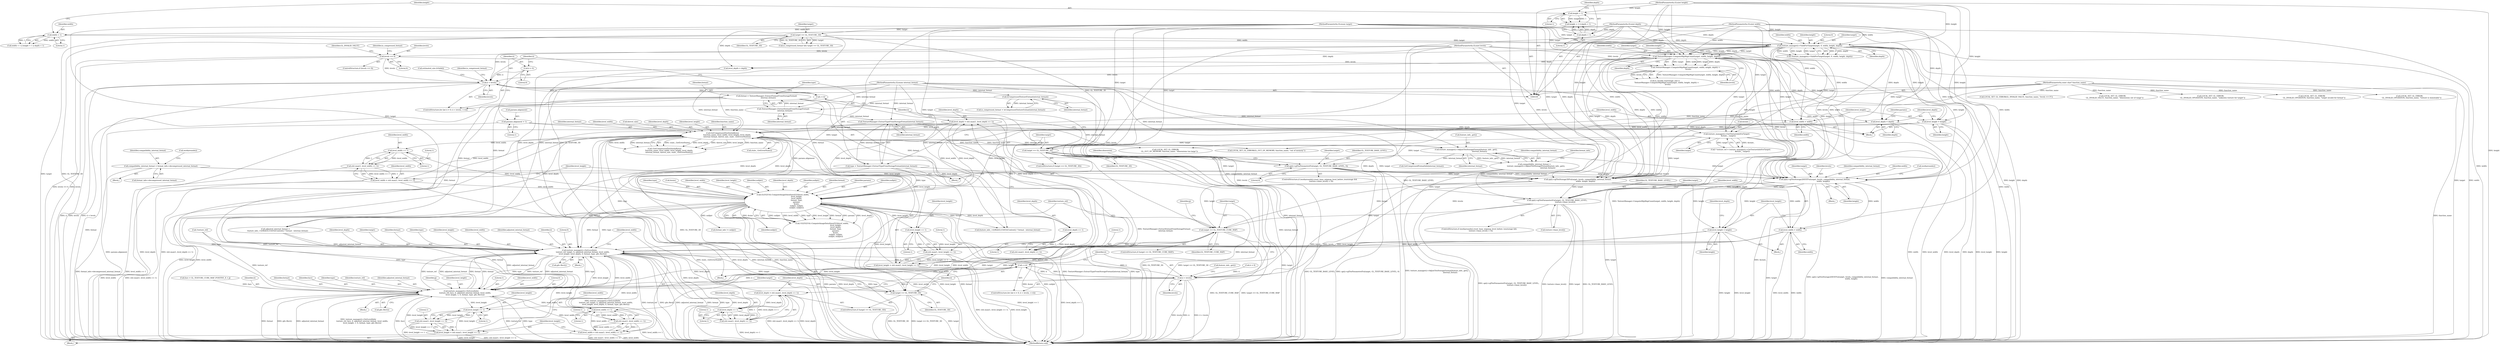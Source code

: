 digraph "1_Chrome_385508dc888ef15d272cdd2705b17996abc519d6_0@del" {
"1000378" [label="(Call,api()->glTexStorage2DEXTFn(target, levels, compatibility_internal_format,\n                               width, height))"];
"1000369" [label="(Call,api()->glTexParameteriFn(target, GL_TEXTURE_BASE_LEVEL, 0))"];
"1000178" [label="(Call,texture_manager()->GetTextureInfoForTarget(\n      &state_, target))"];
"1000163" [label="(Call,TextureManager::ComputeMipMapCount(target, width, height, depth))"];
"1000154" [label="(Call,texture_manager()->ValidForTarget(target, 0, width, height, depth))"];
"1000128" [label="(Call,target == GL_TEXTURE_3D)"];
"1000101" [label="(MethodParameterIn,GLenum target)"];
"1000141" [label="(Call,width < 1)"];
"1000104" [label="(MethodParameterIn,GLsizei width)"];
"1000145" [label="(Call,height < 1)"];
"1000105" [label="(MethodParameterIn,GLsizei height)"];
"1000148" [label="(Call,depth < 1)"];
"1000106" [label="(MethodParameterIn,GLsizei depth)"];
"1000316" [label="(Call,target == GL_TEXTURE_3D)"];
"1000246" [label="(Call,ii < levels)"];
"1000243" [label="(Call,ii = 0)"];
"1000249" [label="(Call,++ii)"];
"1000162" [label="(Call,TextureManager::ComputeMipMapCount(target, width, height, depth) <\n          levels)"];
"1000111" [label="(Call,levels == 0)"];
"1000102" [label="(MethodParameterIn,GLsizei levels)"];
"1000356" [label="(Call,compatibility_internal_format = format_info->decompressed_internal_format)"];
"1000336" [label="(Call,compatibility_internal_format =\n      texture_manager()->AdjustTexStorageFormat(feature_info_.get(),\n                                                internal_format))"];
"1000338" [label="(Call,texture_manager()->AdjustTexStorageFormat(feature_info_.get(),\n                                                internal_format))"];
"1000259" [label="(Call,GetCompressedTexSizeInBytes(\n                function_name, level_width, level_height, level_depth,\n                internal_format, &level_size, state_.GetErrorState()))"];
"1000108" [label="(MethodParameterIn,const char* function_name)"];
"1000301" [label="(Call,level_width = std::max(1, level_width >> 1))"];
"1000303" [label="(Call,std::max(1, level_width >> 1))"];
"1000305" [label="(Call,level_width >> 1)"];
"1000279" [label="(Call,GLES2Util::ComputeImageDataSizesES3(level_width,\n                                                 level_height,\n                                                 level_depth,\n                                                 format, type,\n                                                 params,\n                                                 &size,\n                                                 nullptr, nullptr,\n                                                 nullptr, nullptr))"];
"1000223" [label="(Call,level_width = width)"];
"1000308" [label="(Call,level_height = std::max(1, level_height >> 1))"];
"1000310" [label="(Call,std::max(1, level_height >> 1))"];
"1000312" [label="(Call,level_height >> 1)"];
"1000227" [label="(Call,level_height = height)"];
"1000231" [label="(Call,level_depth = depth)"];
"1000319" [label="(Call,level_depth = std::max(1, level_depth >> 1))"];
"1000321" [label="(Call,std::max(1, level_depth >> 1))"];
"1000323" [label="(Call,level_depth >> 1)"];
"1000212" [label="(Call,format = TextureManager::ExtractFormatFromStorageFormat(\n      internal_format))"];
"1000214" [label="(Call,TextureManager::ExtractFormatFromStorageFormat(\n      internal_format))"];
"1000123" [label="(Call,IsCompressedTextureFormat(internal_format))"];
"1000103" [label="(MethodParameterIn,GLenum internal_format)"];
"1000217" [label="(Call,type = TextureManager::ExtractTypeFromStorageFormat(internal_format))"];
"1000219" [label="(Call,TextureManager::ExtractTypeFromStorageFormat(internal_format))"];
"1000236" [label="(Call,params.alignment = 1)"];
"1000401" [label="(Call,api()->glTexParameteriFn(target, GL_TEXTURE_BASE_LEVEL,\n                             texture->base_level()))"];
"1000437" [label="(Call,target == GL_TEXTURE_CUBE_MAP)"];
"1000472" [label="(Call,texture_manager()->SetLevelInfo(\n            texture_ref, target, ii, adjusted_internal_format, level_width,\n            level_height, level_depth, 0, format, type, gfx::Rect()))"];
"1000433" [label="(Call,++ii)"];
"1000430" [label="(Call,ii < levels)"];
"1000458" [label="(Call,texture_manager()->SetLevelInfo(\n              texture_ref, face, ii, adjusted_internal_format, level_width,\n              level_height, 1, 0, format, type, gfx::Rect()))"];
"1000488" [label="(Call,level_width >> 1)"];
"1000486" [label="(Call,std::max(1, level_width >> 1))"];
"1000484" [label="(Call,level_width = std::max(1, level_width >> 1))"];
"1000495" [label="(Call,level_height >> 1)"];
"1000493" [label="(Call,std::max(1, level_height >> 1))"];
"1000491" [label="(Call,level_height = std::max(1, level_height >> 1))"];
"1000499" [label="(Call,target == GL_TEXTURE_3D)"];
"1000506" [label="(Call,level_depth >> 1)"];
"1000504" [label="(Call,std::max(1, level_depth >> 1))"];
"1000502" [label="(Call,level_depth = std::max(1, level_depth >> 1))"];
"1000407" [label="(Call,level_width = width)"];
"1000411" [label="(Call,level_height = height)"];
"1000405" [label="(Block,)"];
"1000149" [label="(Identifier,depth)"];
"1000145" [label="(Call,height < 1)"];
"1000262" [label="(Identifier,level_height)"];
"1000215" [label="(Identifier,internal_format)"];
"1000505" [label="(Literal,1)"];
"1000377" [label="(Block,)"];
"1000433" [label="(Call,++ii)"];
"1000307" [label="(Literal,1)"];
"1000419" [label="(Call,adjusted_internal_format =\n        feature_info_->IsWebGL1OrES2Context() ? format : internal_format)"];
"1000435" [label="(Block,)"];
"1000508" [label="(Literal,1)"];
"1000106" [label="(MethodParameterIn,GLsizei depth)"];
"1000284" [label="(Identifier,type)"];
"1000123" [label="(Call,IsCompressedTextureFormat(internal_format))"];
"1000477" [label="(Identifier,level_width)"];
"1000231" [label="(Call,level_depth = depth)"];
"1000153" [label="(Call,!texture_manager()->ValidForTarget(target, 0, width, height, depth))"];
"1000467" [label="(Identifier,format)"];
"1000124" [label="(Identifier,internal_format)"];
"1000340" [label="(Identifier,internal_format)"];
"1000458" [label="(Call,texture_manager()->SetLevelInfo(\n              texture_ref, face, ii, adjusted_internal_format, level_width,\n              level_height, 1, 0, format, type, gfx::Rect()))"];
"1000140" [label="(Call,width < 1 || height < 1 || depth < 1)"];
"1000108" [label="(MethodParameterIn,const char* function_name)"];
"1000260" [label="(Identifier,function_name)"];
"1000166" [label="(Identifier,height)"];
"1000240" [label="(Literal,1)"];
"1000264" [label="(Identifier,internal_format)"];
"1000286" [label="(Call,&size)"];
"1000506" [label="(Call,level_depth >> 1)"];
"1000224" [label="(Identifier,level_width)"];
"1000460" [label="(Identifier,face)"];
"1000336" [label="(Call,compatibility_internal_format =\n      texture_manager()->AdjustTexStorageFormat(feature_info_.get(),\n                                                internal_format))"];
"1000244" [label="(Identifier,ii)"];
"1000496" [label="(Identifier,level_height)"];
"1000328" [label="(Call,estimated_size.IsValid())"];
"1000148" [label="(Call,depth < 1)"];
"1000468" [label="(Identifier,type)"];
"1000489" [label="(Identifier,level_width)"];
"1000126" [label="(Call,is_compressed_format && target == GL_TEXTURE_3D)"];
"1000338" [label="(Call,texture_manager()->AdjustTexStorageFormat(feature_info_.get(),\n                                                internal_format))"];
"1000159" [label="(Identifier,depth)"];
"1000146" [label="(Identifier,height)"];
"1000179" [label="(Call,&state_)"];
"1000267" [label="(Call,state_.GetErrorState())"];
"1000379" [label="(Identifier,target)"];
"1000157" [label="(Identifier,width)"];
"1000158" [label="(Identifier,height)"];
"1000476" [label="(Identifier,adjusted_internal_format)"];
"1000143" [label="(Literal,1)"];
"1000279" [label="(Call,GLES2Util::ComputeImageDataSizesES3(level_width,\n                                                 level_height,\n                                                 level_depth,\n                                                 format, type,\n                                                 params,\n                                                 &size,\n                                                 nullptr, nullptr,\n                                                 nullptr, nullptr))"];
"1000178" [label="(Call,texture_manager()->GetTextureInfoForTarget(\n      &state_, target))"];
"1000183" [label="(Call,!texture_ref)"];
"1000490" [label="(Literal,1)"];
"1000500" [label="(Identifier,target)"];
"1000111" [label="(Call,levels == 0)"];
"1000311" [label="(Literal,1)"];
"1000229" [label="(Identifier,height)"];
"1000248" [label="(Identifier,levels)"];
"1000101" [label="(MethodParameterIn,GLenum target)"];
"1000402" [label="(Identifier,target)"];
"1000109" [label="(Block,)"];
"1000112" [label="(Identifier,levels)"];
"1000330" [label="(Call,LOCAL_SET_GL_ERROR(GL_OUT_OF_MEMORY, function_name, \"out of memory\"))"];
"1000225" [label="(Identifier,width)"];
"1000321" [label="(Call,std::max(1, level_depth >> 1))"];
"1000438" [label="(Identifier,target)"];
"1000425" [label="(ControlStructure,for (int ii = 0; ii < levels; ++ii))"];
"1000475" [label="(Identifier,ii)"];
"1000317" [label="(Identifier,target)"];
"1000250" [label="(Identifier,ii)"];
"1000291" [label="(Identifier,nullptr)"];
"1000218" [label="(Identifier,type)"];
"1000162" [label="(Call,TextureManager::ComputeMipMapCount(target, width, height, depth) <\n          levels)"];
"1000502" [label="(Call,level_depth = std::max(1, level_depth >> 1))"];
"1000408" [label="(Identifier,level_width)"];
"1000494" [label="(Literal,1)"];
"1000132" [label="(Call,LOCAL_SET_GL_ERROR(\n        GL_INVALID_OPERATION, function_name, \"target invalid for format\"))"];
"1000407" [label="(Call,level_width = width)"];
"1000480" [label="(Literal,0)"];
"1000214" [label="(Call,TextureManager::ExtractFormatFromStorageFormat(\n      internal_format))"];
"1000380" [label="(Identifier,levels)"];
"1000304" [label="(Literal,1)"];
"1000319" [label="(Call,level_depth = std::max(1, level_depth >> 1))"];
"1000181" [label="(Identifier,target)"];
"1000160" [label="(Call,is_invalid_texstorage_size ||\n      TextureManager::ComputeMipMapCount(target, width, height, depth) <\n          levels)"];
"1000483" [label="(Call,gfx::Rect())"];
"1000403" [label="(Identifier,GL_TEXTURE_BASE_LEVEL)"];
"1000495" [label="(Call,level_height >> 1)"];
"1000459" [label="(Identifier,texture_ref)"];
"1000301" [label="(Call,level_width = std::max(1, level_width >> 1))"];
"1000251" [label="(Block,)"];
"1000381" [label="(Identifier,compatibility_internal_format)"];
"1000472" [label="(Call,texture_manager()->SetLevelInfo(\n            texture_ref, target, ii, adjusted_internal_format, level_width,\n            level_height, level_depth, 0, format, type, gfx::Rect()))"];
"1000343" [label="(Identifier,format_info)"];
"1000261" [label="(Identifier,level_width)"];
"1000254" [label="(Identifier,is_compressed_format)"];
"1000306" [label="(Identifier,level_width)"];
"1000421" [label="(Call,feature_info_->IsWebGL1OrES2Context() ? format : internal_format)"];
"1000232" [label="(Identifier,level_depth)"];
"1000116" [label="(Identifier,GL_INVALID_VALUE)"];
"1000485" [label="(Identifier,level_width)"];
"1000372" [label="(Literal,0)"];
"1000141" [label="(Call,width < 1)"];
"1000236" [label="(Call,params.alignment = 1)"];
"1000462" [label="(Identifier,adjusted_internal_format)"];
"1000142" [label="(Identifier,width)"];
"1000154" [label="(Call,texture_manager()->ValidForTarget(target, 0, width, height, depth))"];
"1000479" [label="(Identifier,level_depth)"];
"1000453" [label="(Call,face = GL_TEXTURE_CUBE_MAP_POSITIVE_X + jj)"];
"1000415" [label="(Call,level_depth = depth)"];
"1000305" [label="(Call,level_width >> 1)"];
"1000444" [label="(Identifier,jj)"];
"1000501" [label="(Identifier,GL_TEXTURE_3D)"];
"1000241" [label="(ControlStructure,for (int ii = 0; ii < levels; ++ii))"];
"1000247" [label="(Identifier,ii)"];
"1000280" [label="(Identifier,level_width)"];
"1000473" [label="(Identifier,texture_ref)"];
"1000337" [label="(Identifier,compatibility_internal_format)"];
"1000493" [label="(Call,std::max(1, level_height >> 1))"];
"1000206" [label="(Call,LOCAL_SET_GL_ERROR(\n        GL_INVALID_OPERATION, function_name, \"texture is immutable\"))"];
"1000358" [label="(Call,format_info->decompressed_internal_format)"];
"1000491" [label="(Call,level_height = std::max(1, level_height >> 1))"];
"1000323" [label="(Call,level_depth >> 1)"];
"1000484" [label="(Call,level_width = std::max(1, level_width >> 1))"];
"1000281" [label="(Identifier,level_height)"];
"1000439" [label="(Identifier,GL_TEXTURE_CUBE_MAP)"];
"1000461" [label="(Identifier,ii)"];
"1000165" [label="(Identifier,width)"];
"1000486" [label="(Call,std::max(1, level_width >> 1))"];
"1000293" [label="(Call,LOCAL_SET_GL_ERROR(\n              GL_OUT_OF_MEMORY, function_name, \"dimensions too large\"))"];
"1000278" [label="(Call,!GLES2Util::ComputeImageDataSizesES3(level_width,\n                                                 level_height,\n                                                 level_depth,\n                                                 format, type,\n                                                 params,\n                                                 &size,\n                                                 nullptr, nullptr,\n                                                 nullptr, nullptr))"];
"1000409" [label="(Identifier,width)"];
"1000497" [label="(Literal,1)"];
"1000220" [label="(Identifier,internal_format)"];
"1000238" [label="(Identifier,params)"];
"1000259" [label="(Call,GetCompressedTexSizeInBytes(\n                function_name, level_width, level_height, level_depth,\n                internal_format, &level_size, state_.GetErrorState()))"];
"1000498" [label="(ControlStructure,if (target == GL_TEXTURE_3D))"];
"1000110" [label="(ControlStructure,if (levels == 0))"];
"1000115" [label="(Call,LOCAL_SET_GL_ERROR(GL_INVALID_VALUE, function_name, \"levels == 0\"))"];
"1000427" [label="(Call,ii = 0)"];
"1000450" [label="(Identifier,jj)"];
"1000504" [label="(Call,std::max(1, level_depth >> 1))"];
"1000163" [label="(Call,TextureManager::ComputeMipMapCount(target, width, height, depth))"];
"1000474" [label="(Identifier,target)"];
"1000464" [label="(Identifier,level_height)"];
"1000219" [label="(Call,TextureManager::ExtractTypeFromStorageFormat(internal_format))"];
"1000130" [label="(Identifier,GL_TEXTURE_3D)"];
"1000170" [label="(Call,LOCAL_SET_GL_ERROR(\n        GL_INVALID_VALUE, function_name, \"dimensions out of range\"))"];
"1000168" [label="(Identifier,levels)"];
"1000507" [label="(Identifier,level_depth)"];
"1000223" [label="(Call,level_width = width)"];
"1000150" [label="(Literal,1)"];
"1000288" [label="(Identifier,nullptr)"];
"1000487" [label="(Literal,1)"];
"1000245" [label="(Literal,0)"];
"1000499" [label="(Call,target == GL_TEXTURE_3D)"];
"1000147" [label="(Literal,1)"];
"1000258" [label="(Call,!GetCompressedTexSizeInBytes(\n                function_name, level_width, level_height, level_depth,\n                internal_format, &level_size, state_.GetErrorState()))"];
"1000156" [label="(Literal,0)"];
"1000309" [label="(Identifier,level_height)"];
"1000339" [label="(Call,feature_info_.get())"];
"1000303" [label="(Call,std::max(1, level_width >> 1))"];
"1000434" [label="(Identifier,ii)"];
"1000503" [label="(Identifier,level_depth)"];
"1000382" [label="(Identifier,width)"];
"1000413" [label="(Identifier,height)"];
"1000102" [label="(MethodParameterIn,GLsizei levels)"];
"1000246" [label="(Call,ii < levels)"];
"1000315" [label="(ControlStructure,if (target == GL_TEXTURE_3D))"];
"1000212" [label="(Call,format = TextureManager::ExtractFormatFromStorageFormat(\n      internal_format))"];
"1000320" [label="(Identifier,level_depth)"];
"1000217" [label="(Call,type = TextureManager::ExtractTypeFromStorageFormat(internal_format))"];
"1000481" [label="(Identifier,format)"];
"1000243" [label="(Call,ii = 0)"];
"1000412" [label="(Identifier,level_height)"];
"1000401" [label="(Call,api()->glTexParameteriFn(target, GL_TEXTURE_BASE_LEVEL,\n                             texture->base_level()))"];
"1000310" [label="(Call,std::max(1, level_height >> 1))"];
"1000314" [label="(Literal,1)"];
"1000471" [label="(Block,)"];
"1000404" [label="(Call,texture->base_level())"];
"1000104" [label="(MethodParameterIn,GLsizei width)"];
"1000430" [label="(Call,ii < levels)"];
"1000265" [label="(Call,&level_size)"];
"1000282" [label="(Identifier,level_depth)"];
"1000356" [label="(Call,compatibility_internal_format = format_info->decompressed_internal_format)"];
"1000357" [label="(Identifier,compatibility_internal_format)"];
"1000513" [label="(MethodReturn,void)"];
"1000113" [label="(Literal,0)"];
"1000324" [label="(Identifier,level_depth)"];
"1000482" [label="(Identifier,type)"];
"1000393" [label="(ControlStructure,if (workarounds().reset_base_mipmap_level_before_texstorage &&\n      texture->base_level() > 0))"];
"1000364" [label="(Call,workarounds())"];
"1000289" [label="(Identifier,nullptr)"];
"1000488" [label="(Call,level_width >> 1)"];
"1000233" [label="(Identifier,depth)"];
"1000369" [label="(Call,api()->glTexParameteriFn(target, GL_TEXTURE_BASE_LEVEL, 0))"];
"1000313" [label="(Identifier,level_height)"];
"1000437" [label="(Call,target == GL_TEXTURE_CUBE_MAP)"];
"1000478" [label="(Identifier,level_height)"];
"1000355" [label="(Block,)"];
"1000302" [label="(Identifier,level_width)"];
"1000308" [label="(Call,level_height = std::max(1, level_height >> 1))"];
"1000176" [label="(Call,* texture_ref = texture_manager()->GetTextureInfoForTarget(\n      &state_, target))"];
"1000213" [label="(Identifier,format)"];
"1000432" [label="(Identifier,levels)"];
"1000378" [label="(Call,api()->glTexStorage2DEXTFn(target, levels, compatibility_internal_format,\n                               width, height))"];
"1000510" [label="(Call,feature_info_.get())"];
"1000128" [label="(Call,target == GL_TEXTURE_3D)"];
"1000361" [label="(ControlStructure,if (workarounds().reset_base_mipmap_level_before_texstorage &&\n      texture->base_level() > 0))"];
"1000375" [label="(Identifier,dimension)"];
"1000344" [label="(Call,GetCompressedFormatInfo(internal_format))"];
"1000121" [label="(Call,is_compressed_format = IsCompressedTextureFormat(internal_format))"];
"1000129" [label="(Identifier,target)"];
"1000227" [label="(Call,level_height = height)"];
"1000436" [label="(ControlStructure,if (target == GL_TEXTURE_CUBE_MAP))"];
"1000283" [label="(Identifier,format)"];
"1000416" [label="(Identifier,level_depth)"];
"1000325" [label="(Literal,1)"];
"1000348" [label="(Call,format_info != nullptr)"];
"1000263" [label="(Identifier,level_depth)"];
"1000312" [label="(Call,level_height >> 1)"];
"1000396" [label="(Call,workarounds())"];
"1000144" [label="(Call,height < 1 || depth < 1)"];
"1000322" [label="(Literal,1)"];
"1000164" [label="(Identifier,target)"];
"1000370" [label="(Identifier,target)"];
"1000383" [label="(Identifier,height)"];
"1000122" [label="(Identifier,is_compressed_format)"];
"1000316" [label="(Call,target == GL_TEXTURE_3D)"];
"1000167" [label="(Identifier,depth)"];
"1000465" [label="(Literal,1)"];
"1000318" [label="(Identifier,GL_TEXTURE_3D)"];
"1000463" [label="(Identifier,level_width)"];
"1000186" [label="(Call,LOCAL_SET_GL_ERROR(\n        GL_INVALID_OPERATION, function_name, \"unknown texture for target\"))"];
"1000103" [label="(MethodParameterIn,GLenum internal_format)"];
"1000386" [label="(Call,api()->glTexStorage3DFn(target, levels, compatibility_internal_format,\n                            width, height, depth))"];
"1000285" [label="(Identifier,params)"];
"1000371" [label="(Identifier,GL_TEXTURE_BASE_LEVEL)"];
"1000237" [label="(Call,params.alignment)"];
"1000411" [label="(Call,level_height = height)"];
"1000105" [label="(MethodParameterIn,GLsizei height)"];
"1000492" [label="(Identifier,level_height)"];
"1000290" [label="(Identifier,nullptr)"];
"1000466" [label="(Literal,0)"];
"1000431" [label="(Identifier,ii)"];
"1000221" [label="(Block,)"];
"1000228" [label="(Identifier,level_height)"];
"1000451" [label="(Block,)"];
"1000469" [label="(Call,gfx::Rect())"];
"1000155" [label="(Identifier,target)"];
"1000249" [label="(Call,++ii)"];
"1000378" -> "1000377"  [label="AST: "];
"1000378" -> "1000383"  [label="CFG: "];
"1000379" -> "1000378"  [label="AST: "];
"1000380" -> "1000378"  [label="AST: "];
"1000381" -> "1000378"  [label="AST: "];
"1000382" -> "1000378"  [label="AST: "];
"1000383" -> "1000378"  [label="AST: "];
"1000396" -> "1000378"  [label="CFG: "];
"1000378" -> "1000513"  [label="DDG: target"];
"1000378" -> "1000513"  [label="DDG: api()->glTexStorage2DEXTFn(target, levels, compatibility_internal_format,\n                               width, height)"];
"1000378" -> "1000513"  [label="DDG: compatibility_internal_format"];
"1000369" -> "1000378"  [label="DDG: target"];
"1000178" -> "1000378"  [label="DDG: target"];
"1000316" -> "1000378"  [label="DDG: target"];
"1000101" -> "1000378"  [label="DDG: target"];
"1000246" -> "1000378"  [label="DDG: levels"];
"1000102" -> "1000378"  [label="DDG: levels"];
"1000356" -> "1000378"  [label="DDG: compatibility_internal_format"];
"1000336" -> "1000378"  [label="DDG: compatibility_internal_format"];
"1000104" -> "1000378"  [label="DDG: width"];
"1000154" -> "1000378"  [label="DDG: width"];
"1000154" -> "1000378"  [label="DDG: height"];
"1000163" -> "1000378"  [label="DDG: width"];
"1000163" -> "1000378"  [label="DDG: height"];
"1000105" -> "1000378"  [label="DDG: height"];
"1000378" -> "1000401"  [label="DDG: target"];
"1000378" -> "1000407"  [label="DDG: width"];
"1000378" -> "1000411"  [label="DDG: height"];
"1000378" -> "1000430"  [label="DDG: levels"];
"1000378" -> "1000437"  [label="DDG: target"];
"1000369" -> "1000361"  [label="AST: "];
"1000369" -> "1000372"  [label="CFG: "];
"1000370" -> "1000369"  [label="AST: "];
"1000371" -> "1000369"  [label="AST: "];
"1000372" -> "1000369"  [label="AST: "];
"1000375" -> "1000369"  [label="CFG: "];
"1000369" -> "1000513"  [label="DDG: api()->glTexParameteriFn(target, GL_TEXTURE_BASE_LEVEL, 0)"];
"1000369" -> "1000513"  [label="DDG: GL_TEXTURE_BASE_LEVEL"];
"1000178" -> "1000369"  [label="DDG: target"];
"1000316" -> "1000369"  [label="DDG: target"];
"1000101" -> "1000369"  [label="DDG: target"];
"1000369" -> "1000386"  [label="DDG: target"];
"1000369" -> "1000401"  [label="DDG: GL_TEXTURE_BASE_LEVEL"];
"1000178" -> "1000176"  [label="AST: "];
"1000178" -> "1000181"  [label="CFG: "];
"1000179" -> "1000178"  [label="AST: "];
"1000181" -> "1000178"  [label="AST: "];
"1000176" -> "1000178"  [label="CFG: "];
"1000178" -> "1000513"  [label="DDG: &state_"];
"1000178" -> "1000513"  [label="DDG: target"];
"1000178" -> "1000176"  [label="DDG: &state_"];
"1000178" -> "1000176"  [label="DDG: target"];
"1000163" -> "1000178"  [label="DDG: target"];
"1000154" -> "1000178"  [label="DDG: target"];
"1000101" -> "1000178"  [label="DDG: target"];
"1000178" -> "1000316"  [label="DDG: target"];
"1000178" -> "1000386"  [label="DDG: target"];
"1000163" -> "1000162"  [label="AST: "];
"1000163" -> "1000167"  [label="CFG: "];
"1000164" -> "1000163"  [label="AST: "];
"1000165" -> "1000163"  [label="AST: "];
"1000166" -> "1000163"  [label="AST: "];
"1000167" -> "1000163"  [label="AST: "];
"1000168" -> "1000163"  [label="CFG: "];
"1000163" -> "1000513"  [label="DDG: target"];
"1000163" -> "1000513"  [label="DDG: height"];
"1000163" -> "1000513"  [label="DDG: depth"];
"1000163" -> "1000513"  [label="DDG: width"];
"1000163" -> "1000162"  [label="DDG: target"];
"1000163" -> "1000162"  [label="DDG: width"];
"1000163" -> "1000162"  [label="DDG: height"];
"1000163" -> "1000162"  [label="DDG: depth"];
"1000154" -> "1000163"  [label="DDG: target"];
"1000154" -> "1000163"  [label="DDG: width"];
"1000154" -> "1000163"  [label="DDG: height"];
"1000154" -> "1000163"  [label="DDG: depth"];
"1000101" -> "1000163"  [label="DDG: target"];
"1000104" -> "1000163"  [label="DDG: width"];
"1000105" -> "1000163"  [label="DDG: height"];
"1000106" -> "1000163"  [label="DDG: depth"];
"1000163" -> "1000223"  [label="DDG: width"];
"1000163" -> "1000227"  [label="DDG: height"];
"1000163" -> "1000231"  [label="DDG: depth"];
"1000163" -> "1000386"  [label="DDG: width"];
"1000163" -> "1000386"  [label="DDG: height"];
"1000163" -> "1000386"  [label="DDG: depth"];
"1000163" -> "1000415"  [label="DDG: depth"];
"1000154" -> "1000153"  [label="AST: "];
"1000154" -> "1000159"  [label="CFG: "];
"1000155" -> "1000154"  [label="AST: "];
"1000156" -> "1000154"  [label="AST: "];
"1000157" -> "1000154"  [label="AST: "];
"1000158" -> "1000154"  [label="AST: "];
"1000159" -> "1000154"  [label="AST: "];
"1000153" -> "1000154"  [label="CFG: "];
"1000154" -> "1000513"  [label="DDG: depth"];
"1000154" -> "1000513"  [label="DDG: width"];
"1000154" -> "1000513"  [label="DDG: target"];
"1000154" -> "1000513"  [label="DDG: height"];
"1000154" -> "1000153"  [label="DDG: 0"];
"1000154" -> "1000153"  [label="DDG: depth"];
"1000154" -> "1000153"  [label="DDG: width"];
"1000154" -> "1000153"  [label="DDG: height"];
"1000154" -> "1000153"  [label="DDG: target"];
"1000128" -> "1000154"  [label="DDG: target"];
"1000101" -> "1000154"  [label="DDG: target"];
"1000141" -> "1000154"  [label="DDG: width"];
"1000104" -> "1000154"  [label="DDG: width"];
"1000145" -> "1000154"  [label="DDG: height"];
"1000105" -> "1000154"  [label="DDG: height"];
"1000148" -> "1000154"  [label="DDG: depth"];
"1000106" -> "1000154"  [label="DDG: depth"];
"1000154" -> "1000223"  [label="DDG: width"];
"1000154" -> "1000227"  [label="DDG: height"];
"1000154" -> "1000231"  [label="DDG: depth"];
"1000154" -> "1000386"  [label="DDG: width"];
"1000154" -> "1000386"  [label="DDG: height"];
"1000154" -> "1000386"  [label="DDG: depth"];
"1000154" -> "1000415"  [label="DDG: depth"];
"1000128" -> "1000126"  [label="AST: "];
"1000128" -> "1000130"  [label="CFG: "];
"1000129" -> "1000128"  [label="AST: "];
"1000130" -> "1000128"  [label="AST: "];
"1000126" -> "1000128"  [label="CFG: "];
"1000128" -> "1000513"  [label="DDG: GL_TEXTURE_3D"];
"1000128" -> "1000513"  [label="DDG: target"];
"1000128" -> "1000126"  [label="DDG: target"];
"1000128" -> "1000126"  [label="DDG: GL_TEXTURE_3D"];
"1000101" -> "1000128"  [label="DDG: target"];
"1000128" -> "1000316"  [label="DDG: GL_TEXTURE_3D"];
"1000128" -> "1000499"  [label="DDG: GL_TEXTURE_3D"];
"1000101" -> "1000100"  [label="AST: "];
"1000101" -> "1000513"  [label="DDG: target"];
"1000101" -> "1000316"  [label="DDG: target"];
"1000101" -> "1000386"  [label="DDG: target"];
"1000101" -> "1000401"  [label="DDG: target"];
"1000101" -> "1000437"  [label="DDG: target"];
"1000101" -> "1000472"  [label="DDG: target"];
"1000101" -> "1000499"  [label="DDG: target"];
"1000141" -> "1000140"  [label="AST: "];
"1000141" -> "1000143"  [label="CFG: "];
"1000142" -> "1000141"  [label="AST: "];
"1000143" -> "1000141"  [label="AST: "];
"1000146" -> "1000141"  [label="CFG: "];
"1000140" -> "1000141"  [label="CFG: "];
"1000141" -> "1000140"  [label="DDG: width"];
"1000141" -> "1000140"  [label="DDG: 1"];
"1000104" -> "1000141"  [label="DDG: width"];
"1000104" -> "1000100"  [label="AST: "];
"1000104" -> "1000513"  [label="DDG: width"];
"1000104" -> "1000223"  [label="DDG: width"];
"1000104" -> "1000386"  [label="DDG: width"];
"1000104" -> "1000407"  [label="DDG: width"];
"1000145" -> "1000144"  [label="AST: "];
"1000145" -> "1000147"  [label="CFG: "];
"1000146" -> "1000145"  [label="AST: "];
"1000147" -> "1000145"  [label="AST: "];
"1000149" -> "1000145"  [label="CFG: "];
"1000144" -> "1000145"  [label="CFG: "];
"1000145" -> "1000144"  [label="DDG: height"];
"1000145" -> "1000144"  [label="DDG: 1"];
"1000105" -> "1000145"  [label="DDG: height"];
"1000105" -> "1000100"  [label="AST: "];
"1000105" -> "1000513"  [label="DDG: height"];
"1000105" -> "1000227"  [label="DDG: height"];
"1000105" -> "1000386"  [label="DDG: height"];
"1000105" -> "1000411"  [label="DDG: height"];
"1000148" -> "1000144"  [label="AST: "];
"1000148" -> "1000150"  [label="CFG: "];
"1000149" -> "1000148"  [label="AST: "];
"1000150" -> "1000148"  [label="AST: "];
"1000144" -> "1000148"  [label="CFG: "];
"1000148" -> "1000144"  [label="DDG: depth"];
"1000148" -> "1000144"  [label="DDG: 1"];
"1000106" -> "1000148"  [label="DDG: depth"];
"1000106" -> "1000100"  [label="AST: "];
"1000106" -> "1000513"  [label="DDG: depth"];
"1000106" -> "1000231"  [label="DDG: depth"];
"1000106" -> "1000386"  [label="DDG: depth"];
"1000106" -> "1000415"  [label="DDG: depth"];
"1000316" -> "1000315"  [label="AST: "];
"1000316" -> "1000318"  [label="CFG: "];
"1000317" -> "1000316"  [label="AST: "];
"1000318" -> "1000316"  [label="AST: "];
"1000320" -> "1000316"  [label="CFG: "];
"1000250" -> "1000316"  [label="CFG: "];
"1000316" -> "1000513"  [label="DDG: GL_TEXTURE_3D"];
"1000316" -> "1000513"  [label="DDG: target == GL_TEXTURE_3D"];
"1000316" -> "1000513"  [label="DDG: target"];
"1000316" -> "1000386"  [label="DDG: target"];
"1000316" -> "1000499"  [label="DDG: GL_TEXTURE_3D"];
"1000246" -> "1000241"  [label="AST: "];
"1000246" -> "1000248"  [label="CFG: "];
"1000247" -> "1000246"  [label="AST: "];
"1000248" -> "1000246"  [label="AST: "];
"1000254" -> "1000246"  [label="CFG: "];
"1000328" -> "1000246"  [label="CFG: "];
"1000246" -> "1000513"  [label="DDG: levels"];
"1000246" -> "1000513"  [label="DDG: ii < levels"];
"1000246" -> "1000513"  [label="DDG: ii"];
"1000243" -> "1000246"  [label="DDG: ii"];
"1000249" -> "1000246"  [label="DDG: ii"];
"1000162" -> "1000246"  [label="DDG: levels"];
"1000111" -> "1000246"  [label="DDG: levels"];
"1000102" -> "1000246"  [label="DDG: levels"];
"1000246" -> "1000249"  [label="DDG: ii"];
"1000246" -> "1000386"  [label="DDG: levels"];
"1000243" -> "1000241"  [label="AST: "];
"1000243" -> "1000245"  [label="CFG: "];
"1000244" -> "1000243"  [label="AST: "];
"1000245" -> "1000243"  [label="AST: "];
"1000247" -> "1000243"  [label="CFG: "];
"1000249" -> "1000241"  [label="AST: "];
"1000249" -> "1000250"  [label="CFG: "];
"1000250" -> "1000249"  [label="AST: "];
"1000247" -> "1000249"  [label="CFG: "];
"1000162" -> "1000160"  [label="AST: "];
"1000162" -> "1000168"  [label="CFG: "];
"1000168" -> "1000162"  [label="AST: "];
"1000160" -> "1000162"  [label="CFG: "];
"1000162" -> "1000513"  [label="DDG: levels"];
"1000162" -> "1000513"  [label="DDG: TextureManager::ComputeMipMapCount(target, width, height, depth)"];
"1000162" -> "1000160"  [label="DDG: TextureManager::ComputeMipMapCount(target, width, height, depth)"];
"1000162" -> "1000160"  [label="DDG: levels"];
"1000111" -> "1000162"  [label="DDG: levels"];
"1000102" -> "1000162"  [label="DDG: levels"];
"1000111" -> "1000110"  [label="AST: "];
"1000111" -> "1000113"  [label="CFG: "];
"1000112" -> "1000111"  [label="AST: "];
"1000113" -> "1000111"  [label="AST: "];
"1000116" -> "1000111"  [label="CFG: "];
"1000122" -> "1000111"  [label="CFG: "];
"1000111" -> "1000513"  [label="DDG: levels"];
"1000111" -> "1000513"  [label="DDG: levels == 0"];
"1000102" -> "1000111"  [label="DDG: levels"];
"1000102" -> "1000100"  [label="AST: "];
"1000102" -> "1000513"  [label="DDG: levels"];
"1000102" -> "1000386"  [label="DDG: levels"];
"1000102" -> "1000430"  [label="DDG: levels"];
"1000356" -> "1000355"  [label="AST: "];
"1000356" -> "1000358"  [label="CFG: "];
"1000357" -> "1000356"  [label="AST: "];
"1000358" -> "1000356"  [label="AST: "];
"1000364" -> "1000356"  [label="CFG: "];
"1000356" -> "1000513"  [label="DDG: format_info->decompressed_internal_format"];
"1000356" -> "1000386"  [label="DDG: compatibility_internal_format"];
"1000336" -> "1000109"  [label="AST: "];
"1000336" -> "1000338"  [label="CFG: "];
"1000337" -> "1000336"  [label="AST: "];
"1000338" -> "1000336"  [label="AST: "];
"1000343" -> "1000336"  [label="CFG: "];
"1000336" -> "1000513"  [label="DDG: texture_manager()->AdjustTexStorageFormat(feature_info_.get(),\n                                                internal_format)"];
"1000338" -> "1000336"  [label="DDG: feature_info_.get()"];
"1000338" -> "1000336"  [label="DDG: internal_format"];
"1000336" -> "1000386"  [label="DDG: compatibility_internal_format"];
"1000338" -> "1000340"  [label="CFG: "];
"1000339" -> "1000338"  [label="AST: "];
"1000340" -> "1000338"  [label="AST: "];
"1000259" -> "1000338"  [label="DDG: internal_format"];
"1000219" -> "1000338"  [label="DDG: internal_format"];
"1000103" -> "1000338"  [label="DDG: internal_format"];
"1000338" -> "1000344"  [label="DDG: internal_format"];
"1000259" -> "1000258"  [label="AST: "];
"1000259" -> "1000267"  [label="CFG: "];
"1000260" -> "1000259"  [label="AST: "];
"1000261" -> "1000259"  [label="AST: "];
"1000262" -> "1000259"  [label="AST: "];
"1000263" -> "1000259"  [label="AST: "];
"1000264" -> "1000259"  [label="AST: "];
"1000265" -> "1000259"  [label="AST: "];
"1000267" -> "1000259"  [label="AST: "];
"1000258" -> "1000259"  [label="CFG: "];
"1000259" -> "1000513"  [label="DDG: function_name"];
"1000259" -> "1000513"  [label="DDG: &level_size"];
"1000259" -> "1000513"  [label="DDG: state_.GetErrorState()"];
"1000259" -> "1000513"  [label="DDG: internal_format"];
"1000259" -> "1000513"  [label="DDG: level_depth"];
"1000259" -> "1000513"  [label="DDG: level_height"];
"1000259" -> "1000513"  [label="DDG: level_width"];
"1000259" -> "1000258"  [label="DDG: state_.GetErrorState()"];
"1000259" -> "1000258"  [label="DDG: level_depth"];
"1000259" -> "1000258"  [label="DDG: &level_size"];
"1000259" -> "1000258"  [label="DDG: level_height"];
"1000259" -> "1000258"  [label="DDG: function_name"];
"1000259" -> "1000258"  [label="DDG: level_width"];
"1000259" -> "1000258"  [label="DDG: internal_format"];
"1000108" -> "1000259"  [label="DDG: function_name"];
"1000301" -> "1000259"  [label="DDG: level_width"];
"1000223" -> "1000259"  [label="DDG: level_width"];
"1000308" -> "1000259"  [label="DDG: level_height"];
"1000227" -> "1000259"  [label="DDG: level_height"];
"1000279" -> "1000259"  [label="DDG: level_depth"];
"1000231" -> "1000259"  [label="DDG: level_depth"];
"1000319" -> "1000259"  [label="DDG: level_depth"];
"1000219" -> "1000259"  [label="DDG: internal_format"];
"1000103" -> "1000259"  [label="DDG: internal_format"];
"1000259" -> "1000279"  [label="DDG: level_depth"];
"1000259" -> "1000293"  [label="DDG: function_name"];
"1000259" -> "1000305"  [label="DDG: level_width"];
"1000259" -> "1000312"  [label="DDG: level_height"];
"1000259" -> "1000323"  [label="DDG: level_depth"];
"1000259" -> "1000330"  [label="DDG: function_name"];
"1000108" -> "1000100"  [label="AST: "];
"1000108" -> "1000513"  [label="DDG: function_name"];
"1000108" -> "1000115"  [label="DDG: function_name"];
"1000108" -> "1000132"  [label="DDG: function_name"];
"1000108" -> "1000170"  [label="DDG: function_name"];
"1000108" -> "1000186"  [label="DDG: function_name"];
"1000108" -> "1000206"  [label="DDG: function_name"];
"1000108" -> "1000293"  [label="DDG: function_name"];
"1000108" -> "1000330"  [label="DDG: function_name"];
"1000301" -> "1000251"  [label="AST: "];
"1000301" -> "1000303"  [label="CFG: "];
"1000302" -> "1000301"  [label="AST: "];
"1000303" -> "1000301"  [label="AST: "];
"1000309" -> "1000301"  [label="CFG: "];
"1000301" -> "1000513"  [label="DDG: std::max(1, level_width >> 1)"];
"1000301" -> "1000513"  [label="DDG: level_width"];
"1000301" -> "1000279"  [label="DDG: level_width"];
"1000303" -> "1000301"  [label="DDG: 1"];
"1000303" -> "1000301"  [label="DDG: level_width >> 1"];
"1000303" -> "1000305"  [label="CFG: "];
"1000304" -> "1000303"  [label="AST: "];
"1000305" -> "1000303"  [label="AST: "];
"1000303" -> "1000513"  [label="DDG: level_width >> 1"];
"1000305" -> "1000303"  [label="DDG: level_width"];
"1000305" -> "1000303"  [label="DDG: 1"];
"1000305" -> "1000307"  [label="CFG: "];
"1000306" -> "1000305"  [label="AST: "];
"1000307" -> "1000305"  [label="AST: "];
"1000279" -> "1000305"  [label="DDG: level_width"];
"1000279" -> "1000278"  [label="AST: "];
"1000279" -> "1000291"  [label="CFG: "];
"1000280" -> "1000279"  [label="AST: "];
"1000281" -> "1000279"  [label="AST: "];
"1000282" -> "1000279"  [label="AST: "];
"1000283" -> "1000279"  [label="AST: "];
"1000284" -> "1000279"  [label="AST: "];
"1000285" -> "1000279"  [label="AST: "];
"1000286" -> "1000279"  [label="AST: "];
"1000288" -> "1000279"  [label="AST: "];
"1000289" -> "1000279"  [label="AST: "];
"1000290" -> "1000279"  [label="AST: "];
"1000291" -> "1000279"  [label="AST: "];
"1000278" -> "1000279"  [label="CFG: "];
"1000279" -> "1000513"  [label="DDG: &size"];
"1000279" -> "1000513"  [label="DDG: nullptr"];
"1000279" -> "1000513"  [label="DDG: params"];
"1000279" -> "1000513"  [label="DDG: level_depth"];
"1000279" -> "1000513"  [label="DDG: type"];
"1000279" -> "1000513"  [label="DDG: level_width"];
"1000279" -> "1000513"  [label="DDG: level_height"];
"1000279" -> "1000513"  [label="DDG: format"];
"1000279" -> "1000278"  [label="DDG: nullptr"];
"1000279" -> "1000278"  [label="DDG: level_width"];
"1000279" -> "1000278"  [label="DDG: type"];
"1000279" -> "1000278"  [label="DDG: level_height"];
"1000279" -> "1000278"  [label="DDG: format"];
"1000279" -> "1000278"  [label="DDG: params"];
"1000279" -> "1000278"  [label="DDG: level_depth"];
"1000279" -> "1000278"  [label="DDG: &size"];
"1000223" -> "1000279"  [label="DDG: level_width"];
"1000308" -> "1000279"  [label="DDG: level_height"];
"1000227" -> "1000279"  [label="DDG: level_height"];
"1000231" -> "1000279"  [label="DDG: level_depth"];
"1000319" -> "1000279"  [label="DDG: level_depth"];
"1000212" -> "1000279"  [label="DDG: format"];
"1000217" -> "1000279"  [label="DDG: type"];
"1000236" -> "1000279"  [label="DDG: params.alignment"];
"1000279" -> "1000312"  [label="DDG: level_height"];
"1000279" -> "1000323"  [label="DDG: level_depth"];
"1000279" -> "1000348"  [label="DDG: nullptr"];
"1000279" -> "1000419"  [label="DDG: format"];
"1000279" -> "1000421"  [label="DDG: format"];
"1000279" -> "1000458"  [label="DDG: format"];
"1000279" -> "1000458"  [label="DDG: type"];
"1000279" -> "1000472"  [label="DDG: format"];
"1000279" -> "1000472"  [label="DDG: type"];
"1000223" -> "1000221"  [label="AST: "];
"1000223" -> "1000225"  [label="CFG: "];
"1000224" -> "1000223"  [label="AST: "];
"1000225" -> "1000223"  [label="AST: "];
"1000228" -> "1000223"  [label="CFG: "];
"1000223" -> "1000513"  [label="DDG: width"];
"1000223" -> "1000513"  [label="DDG: level_width"];
"1000308" -> "1000251"  [label="AST: "];
"1000308" -> "1000310"  [label="CFG: "];
"1000309" -> "1000308"  [label="AST: "];
"1000310" -> "1000308"  [label="AST: "];
"1000317" -> "1000308"  [label="CFG: "];
"1000308" -> "1000513"  [label="DDG: std::max(1, level_height >> 1)"];
"1000308" -> "1000513"  [label="DDG: level_height"];
"1000310" -> "1000308"  [label="DDG: 1"];
"1000310" -> "1000308"  [label="DDG: level_height >> 1"];
"1000310" -> "1000312"  [label="CFG: "];
"1000311" -> "1000310"  [label="AST: "];
"1000312" -> "1000310"  [label="AST: "];
"1000310" -> "1000513"  [label="DDG: level_height >> 1"];
"1000312" -> "1000310"  [label="DDG: level_height"];
"1000312" -> "1000310"  [label="DDG: 1"];
"1000312" -> "1000314"  [label="CFG: "];
"1000313" -> "1000312"  [label="AST: "];
"1000314" -> "1000312"  [label="AST: "];
"1000227" -> "1000221"  [label="AST: "];
"1000227" -> "1000229"  [label="CFG: "];
"1000228" -> "1000227"  [label="AST: "];
"1000229" -> "1000227"  [label="AST: "];
"1000232" -> "1000227"  [label="CFG: "];
"1000227" -> "1000513"  [label="DDG: level_height"];
"1000227" -> "1000513"  [label="DDG: height"];
"1000231" -> "1000221"  [label="AST: "];
"1000231" -> "1000233"  [label="CFG: "];
"1000232" -> "1000231"  [label="AST: "];
"1000233" -> "1000231"  [label="AST: "];
"1000238" -> "1000231"  [label="CFG: "];
"1000231" -> "1000513"  [label="DDG: depth"];
"1000231" -> "1000513"  [label="DDG: level_depth"];
"1000319" -> "1000315"  [label="AST: "];
"1000319" -> "1000321"  [label="CFG: "];
"1000320" -> "1000319"  [label="AST: "];
"1000321" -> "1000319"  [label="AST: "];
"1000250" -> "1000319"  [label="CFG: "];
"1000319" -> "1000513"  [label="DDG: std::max(1, level_depth >> 1)"];
"1000319" -> "1000513"  [label="DDG: level_depth"];
"1000321" -> "1000319"  [label="DDG: 1"];
"1000321" -> "1000319"  [label="DDG: level_depth >> 1"];
"1000321" -> "1000323"  [label="CFG: "];
"1000322" -> "1000321"  [label="AST: "];
"1000323" -> "1000321"  [label="AST: "];
"1000321" -> "1000513"  [label="DDG: level_depth >> 1"];
"1000323" -> "1000321"  [label="DDG: level_depth"];
"1000323" -> "1000321"  [label="DDG: 1"];
"1000323" -> "1000325"  [label="CFG: "];
"1000324" -> "1000323"  [label="AST: "];
"1000325" -> "1000323"  [label="AST: "];
"1000212" -> "1000109"  [label="AST: "];
"1000212" -> "1000214"  [label="CFG: "];
"1000213" -> "1000212"  [label="AST: "];
"1000214" -> "1000212"  [label="AST: "];
"1000218" -> "1000212"  [label="CFG: "];
"1000212" -> "1000513"  [label="DDG: TextureManager::ExtractFormatFromStorageFormat(\n      internal_format)"];
"1000212" -> "1000513"  [label="DDG: format"];
"1000214" -> "1000212"  [label="DDG: internal_format"];
"1000212" -> "1000419"  [label="DDG: format"];
"1000212" -> "1000421"  [label="DDG: format"];
"1000212" -> "1000458"  [label="DDG: format"];
"1000212" -> "1000472"  [label="DDG: format"];
"1000214" -> "1000215"  [label="CFG: "];
"1000215" -> "1000214"  [label="AST: "];
"1000123" -> "1000214"  [label="DDG: internal_format"];
"1000103" -> "1000214"  [label="DDG: internal_format"];
"1000214" -> "1000219"  [label="DDG: internal_format"];
"1000123" -> "1000121"  [label="AST: "];
"1000123" -> "1000124"  [label="CFG: "];
"1000124" -> "1000123"  [label="AST: "];
"1000121" -> "1000123"  [label="CFG: "];
"1000123" -> "1000513"  [label="DDG: internal_format"];
"1000123" -> "1000121"  [label="DDG: internal_format"];
"1000103" -> "1000123"  [label="DDG: internal_format"];
"1000103" -> "1000100"  [label="AST: "];
"1000103" -> "1000513"  [label="DDG: internal_format"];
"1000103" -> "1000219"  [label="DDG: internal_format"];
"1000103" -> "1000344"  [label="DDG: internal_format"];
"1000103" -> "1000419"  [label="DDG: internal_format"];
"1000103" -> "1000421"  [label="DDG: internal_format"];
"1000217" -> "1000109"  [label="AST: "];
"1000217" -> "1000219"  [label="CFG: "];
"1000218" -> "1000217"  [label="AST: "];
"1000219" -> "1000217"  [label="AST: "];
"1000224" -> "1000217"  [label="CFG: "];
"1000217" -> "1000513"  [label="DDG: TextureManager::ExtractTypeFromStorageFormat(internal_format)"];
"1000217" -> "1000513"  [label="DDG: type"];
"1000219" -> "1000217"  [label="DDG: internal_format"];
"1000217" -> "1000458"  [label="DDG: type"];
"1000217" -> "1000472"  [label="DDG: type"];
"1000219" -> "1000220"  [label="CFG: "];
"1000220" -> "1000219"  [label="AST: "];
"1000219" -> "1000513"  [label="DDG: internal_format"];
"1000236" -> "1000221"  [label="AST: "];
"1000236" -> "1000240"  [label="CFG: "];
"1000237" -> "1000236"  [label="AST: "];
"1000240" -> "1000236"  [label="AST: "];
"1000244" -> "1000236"  [label="CFG: "];
"1000236" -> "1000513"  [label="DDG: params.alignment"];
"1000401" -> "1000393"  [label="AST: "];
"1000401" -> "1000404"  [label="CFG: "];
"1000402" -> "1000401"  [label="AST: "];
"1000403" -> "1000401"  [label="AST: "];
"1000404" -> "1000401"  [label="AST: "];
"1000408" -> "1000401"  [label="CFG: "];
"1000401" -> "1000513"  [label="DDG: api()->glTexParameteriFn(target, GL_TEXTURE_BASE_LEVEL,\n                             texture->base_level())"];
"1000401" -> "1000513"  [label="DDG: texture->base_level()"];
"1000401" -> "1000513"  [label="DDG: target"];
"1000401" -> "1000513"  [label="DDG: GL_TEXTURE_BASE_LEVEL"];
"1000386" -> "1000401"  [label="DDG: target"];
"1000401" -> "1000437"  [label="DDG: target"];
"1000437" -> "1000436"  [label="AST: "];
"1000437" -> "1000439"  [label="CFG: "];
"1000438" -> "1000437"  [label="AST: "];
"1000439" -> "1000437"  [label="AST: "];
"1000444" -> "1000437"  [label="CFG: "];
"1000473" -> "1000437"  [label="CFG: "];
"1000437" -> "1000513"  [label="DDG: target == GL_TEXTURE_CUBE_MAP"];
"1000437" -> "1000513"  [label="DDG: GL_TEXTURE_CUBE_MAP"];
"1000499" -> "1000437"  [label="DDG: target"];
"1000386" -> "1000437"  [label="DDG: target"];
"1000437" -> "1000472"  [label="DDG: target"];
"1000437" -> "1000499"  [label="DDG: target"];
"1000472" -> "1000471"  [label="AST: "];
"1000472" -> "1000483"  [label="CFG: "];
"1000473" -> "1000472"  [label="AST: "];
"1000474" -> "1000472"  [label="AST: "];
"1000475" -> "1000472"  [label="AST: "];
"1000476" -> "1000472"  [label="AST: "];
"1000477" -> "1000472"  [label="AST: "];
"1000478" -> "1000472"  [label="AST: "];
"1000479" -> "1000472"  [label="AST: "];
"1000480" -> "1000472"  [label="AST: "];
"1000481" -> "1000472"  [label="AST: "];
"1000482" -> "1000472"  [label="AST: "];
"1000483" -> "1000472"  [label="AST: "];
"1000485" -> "1000472"  [label="CFG: "];
"1000472" -> "1000513"  [label="DDG: texture_manager()->SetLevelInfo(\n            texture_ref, target, ii, adjusted_internal_format, level_width,\n            level_height, level_depth, 0, format, type, gfx::Rect())"];
"1000472" -> "1000513"  [label="DDG: gfx::Rect()"];
"1000472" -> "1000513"  [label="DDG: adjusted_internal_format"];
"1000472" -> "1000513"  [label="DDG: level_depth"];
"1000472" -> "1000513"  [label="DDG: texture_ref"];
"1000472" -> "1000513"  [label="DDG: format"];
"1000472" -> "1000513"  [label="DDG: type"];
"1000472" -> "1000433"  [label="DDG: ii"];
"1000472" -> "1000458"  [label="DDG: texture_ref"];
"1000472" -> "1000458"  [label="DDG: adjusted_internal_format"];
"1000472" -> "1000458"  [label="DDG: format"];
"1000472" -> "1000458"  [label="DDG: type"];
"1000458" -> "1000472"  [label="DDG: texture_ref"];
"1000458" -> "1000472"  [label="DDG: adjusted_internal_format"];
"1000458" -> "1000472"  [label="DDG: format"];
"1000458" -> "1000472"  [label="DDG: type"];
"1000183" -> "1000472"  [label="DDG: texture_ref"];
"1000430" -> "1000472"  [label="DDG: ii"];
"1000419" -> "1000472"  [label="DDG: adjusted_internal_format"];
"1000407" -> "1000472"  [label="DDG: level_width"];
"1000484" -> "1000472"  [label="DDG: level_width"];
"1000411" -> "1000472"  [label="DDG: level_height"];
"1000491" -> "1000472"  [label="DDG: level_height"];
"1000502" -> "1000472"  [label="DDG: level_depth"];
"1000415" -> "1000472"  [label="DDG: level_depth"];
"1000472" -> "1000488"  [label="DDG: level_width"];
"1000472" -> "1000495"  [label="DDG: level_height"];
"1000472" -> "1000499"  [label="DDG: target"];
"1000472" -> "1000506"  [label="DDG: level_depth"];
"1000433" -> "1000425"  [label="AST: "];
"1000433" -> "1000434"  [label="CFG: "];
"1000434" -> "1000433"  [label="AST: "];
"1000431" -> "1000433"  [label="CFG: "];
"1000433" -> "1000430"  [label="DDG: ii"];
"1000458" -> "1000433"  [label="DDG: ii"];
"1000430" -> "1000433"  [label="DDG: ii"];
"1000430" -> "1000425"  [label="AST: "];
"1000430" -> "1000432"  [label="CFG: "];
"1000431" -> "1000430"  [label="AST: "];
"1000432" -> "1000430"  [label="AST: "];
"1000438" -> "1000430"  [label="CFG: "];
"1000510" -> "1000430"  [label="CFG: "];
"1000430" -> "1000513"  [label="DDG: levels"];
"1000430" -> "1000513"  [label="DDG: ii"];
"1000430" -> "1000513"  [label="DDG: ii < levels"];
"1000427" -> "1000430"  [label="DDG: ii"];
"1000386" -> "1000430"  [label="DDG: levels"];
"1000430" -> "1000458"  [label="DDG: ii"];
"1000458" -> "1000451"  [label="AST: "];
"1000458" -> "1000469"  [label="CFG: "];
"1000459" -> "1000458"  [label="AST: "];
"1000460" -> "1000458"  [label="AST: "];
"1000461" -> "1000458"  [label="AST: "];
"1000462" -> "1000458"  [label="AST: "];
"1000463" -> "1000458"  [label="AST: "];
"1000464" -> "1000458"  [label="AST: "];
"1000465" -> "1000458"  [label="AST: "];
"1000466" -> "1000458"  [label="AST: "];
"1000467" -> "1000458"  [label="AST: "];
"1000468" -> "1000458"  [label="AST: "];
"1000469" -> "1000458"  [label="AST: "];
"1000450" -> "1000458"  [label="CFG: "];
"1000458" -> "1000513"  [label="DDG: face"];
"1000458" -> "1000513"  [label="DDG: texture_ref"];
"1000458" -> "1000513"  [label="DDG: type"];
"1000458" -> "1000513"  [label="DDG: format"];
"1000458" -> "1000513"  [label="DDG: gfx::Rect()"];
"1000458" -> "1000513"  [label="DDG: adjusted_internal_format"];
"1000458" -> "1000513"  [label="DDG: texture_manager()->SetLevelInfo(\n              texture_ref, face, ii, adjusted_internal_format, level_width,\n              level_height, 1, 0, format, type, gfx::Rect())"];
"1000183" -> "1000458"  [label="DDG: texture_ref"];
"1000453" -> "1000458"  [label="DDG: face"];
"1000419" -> "1000458"  [label="DDG: adjusted_internal_format"];
"1000407" -> "1000458"  [label="DDG: level_width"];
"1000484" -> "1000458"  [label="DDG: level_width"];
"1000411" -> "1000458"  [label="DDG: level_height"];
"1000491" -> "1000458"  [label="DDG: level_height"];
"1000458" -> "1000488"  [label="DDG: level_width"];
"1000458" -> "1000495"  [label="DDG: level_height"];
"1000488" -> "1000486"  [label="AST: "];
"1000488" -> "1000490"  [label="CFG: "];
"1000489" -> "1000488"  [label="AST: "];
"1000490" -> "1000488"  [label="AST: "];
"1000486" -> "1000488"  [label="CFG: "];
"1000488" -> "1000486"  [label="DDG: level_width"];
"1000488" -> "1000486"  [label="DDG: 1"];
"1000407" -> "1000488"  [label="DDG: level_width"];
"1000484" -> "1000488"  [label="DDG: level_width"];
"1000486" -> "1000484"  [label="AST: "];
"1000487" -> "1000486"  [label="AST: "];
"1000484" -> "1000486"  [label="CFG: "];
"1000486" -> "1000513"  [label="DDG: level_width >> 1"];
"1000486" -> "1000484"  [label="DDG: 1"];
"1000486" -> "1000484"  [label="DDG: level_width >> 1"];
"1000484" -> "1000435"  [label="AST: "];
"1000485" -> "1000484"  [label="AST: "];
"1000492" -> "1000484"  [label="CFG: "];
"1000484" -> "1000513"  [label="DDG: std::max(1, level_width >> 1)"];
"1000484" -> "1000513"  [label="DDG: level_width"];
"1000495" -> "1000493"  [label="AST: "];
"1000495" -> "1000497"  [label="CFG: "];
"1000496" -> "1000495"  [label="AST: "];
"1000497" -> "1000495"  [label="AST: "];
"1000493" -> "1000495"  [label="CFG: "];
"1000495" -> "1000493"  [label="DDG: level_height"];
"1000495" -> "1000493"  [label="DDG: 1"];
"1000411" -> "1000495"  [label="DDG: level_height"];
"1000491" -> "1000495"  [label="DDG: level_height"];
"1000493" -> "1000491"  [label="AST: "];
"1000494" -> "1000493"  [label="AST: "];
"1000491" -> "1000493"  [label="CFG: "];
"1000493" -> "1000513"  [label="DDG: level_height >> 1"];
"1000493" -> "1000491"  [label="DDG: 1"];
"1000493" -> "1000491"  [label="DDG: level_height >> 1"];
"1000491" -> "1000435"  [label="AST: "];
"1000492" -> "1000491"  [label="AST: "];
"1000500" -> "1000491"  [label="CFG: "];
"1000491" -> "1000513"  [label="DDG: std::max(1, level_height >> 1)"];
"1000491" -> "1000513"  [label="DDG: level_height"];
"1000499" -> "1000498"  [label="AST: "];
"1000499" -> "1000501"  [label="CFG: "];
"1000500" -> "1000499"  [label="AST: "];
"1000501" -> "1000499"  [label="AST: "];
"1000503" -> "1000499"  [label="CFG: "];
"1000434" -> "1000499"  [label="CFG: "];
"1000499" -> "1000513"  [label="DDG: target == GL_TEXTURE_3D"];
"1000499" -> "1000513"  [label="DDG: target"];
"1000499" -> "1000513"  [label="DDG: GL_TEXTURE_3D"];
"1000506" -> "1000504"  [label="AST: "];
"1000506" -> "1000508"  [label="CFG: "];
"1000507" -> "1000506"  [label="AST: "];
"1000508" -> "1000506"  [label="AST: "];
"1000504" -> "1000506"  [label="CFG: "];
"1000506" -> "1000504"  [label="DDG: level_depth"];
"1000506" -> "1000504"  [label="DDG: 1"];
"1000502" -> "1000506"  [label="DDG: level_depth"];
"1000415" -> "1000506"  [label="DDG: level_depth"];
"1000504" -> "1000502"  [label="AST: "];
"1000505" -> "1000504"  [label="AST: "];
"1000502" -> "1000504"  [label="CFG: "];
"1000504" -> "1000513"  [label="DDG: level_depth >> 1"];
"1000504" -> "1000502"  [label="DDG: 1"];
"1000504" -> "1000502"  [label="DDG: level_depth >> 1"];
"1000502" -> "1000498"  [label="AST: "];
"1000503" -> "1000502"  [label="AST: "];
"1000434" -> "1000502"  [label="CFG: "];
"1000502" -> "1000513"  [label="DDG: level_depth"];
"1000502" -> "1000513"  [label="DDG: std::max(1, level_depth >> 1)"];
"1000407" -> "1000405"  [label="AST: "];
"1000407" -> "1000409"  [label="CFG: "];
"1000408" -> "1000407"  [label="AST: "];
"1000409" -> "1000407"  [label="AST: "];
"1000412" -> "1000407"  [label="CFG: "];
"1000407" -> "1000513"  [label="DDG: width"];
"1000407" -> "1000513"  [label="DDG: level_width"];
"1000386" -> "1000407"  [label="DDG: width"];
"1000411" -> "1000405"  [label="AST: "];
"1000411" -> "1000413"  [label="CFG: "];
"1000412" -> "1000411"  [label="AST: "];
"1000413" -> "1000411"  [label="AST: "];
"1000416" -> "1000411"  [label="CFG: "];
"1000411" -> "1000513"  [label="DDG: level_height"];
"1000411" -> "1000513"  [label="DDG: height"];
"1000386" -> "1000411"  [label="DDG: height"];
}
